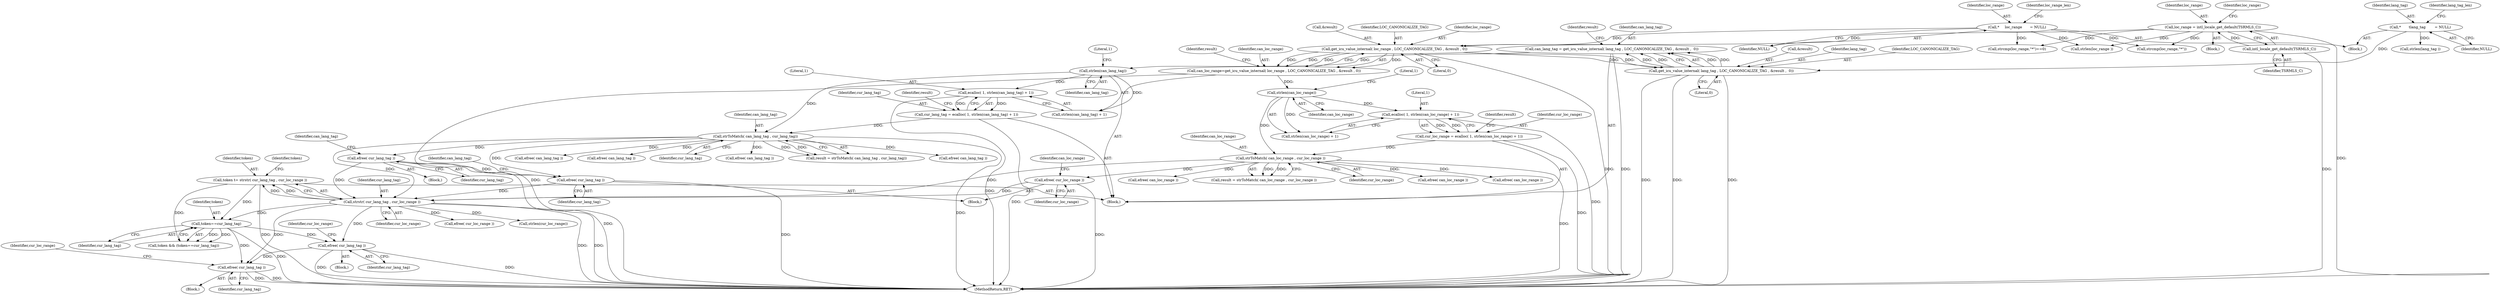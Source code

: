 digraph "0_php-src_97eff7eb57fc2320c267a949cffd622c38712484?w=1_10@API" {
"1000318" [label="(Call,efree( cur_lang_tag ))"];
"1000297" [label="(Call,efree( cur_lang_tag ))"];
"1000275" [label="(Call,token==cur_lang_tag)"];
"1000267" [label="(Call,token \t= strstr( cur_lang_tag , cur_loc_range ))"];
"1000269" [label="(Call,strstr( cur_lang_tag , cur_loc_range ))"];
"1000258" [label="(Call,efree( cur_lang_tag ))"];
"1000235" [label="(Call,efree( cur_lang_tag ))"];
"1000227" [label="(Call,strToMatch( can_lang_tag , cur_lang_tag))"];
"1000222" [label="(Call,strlen(can_lang_tag))"];
"1000203" [label="(Call,can_lang_tag = get_icu_value_internal( lang_tag , LOC_CANONICALIZE_TAG , &result ,  0))"];
"1000205" [label="(Call,get_icu_value_internal( lang_tag , LOC_CANONICALIZE_TAG , &result ,  0))"];
"1000116" [label="(Call,*       \tlang_tag        = NULL)"];
"1000191" [label="(Call,get_icu_value_internal( loc_range , LOC_CANONICALIZE_TAG , &result , 0))"];
"1000124" [label="(Call,*     loc_range       = NULL)"];
"1000174" [label="(Call,loc_range = intl_locale_get_default(TSRMLS_C))"];
"1000176" [label="(Call,intl_locale_get_default(TSRMLS_C))"];
"1000217" [label="(Call,cur_lang_tag = ecalloc( 1, strlen(can_lang_tag) + 1))"];
"1000219" [label="(Call,ecalloc( 1, strlen(can_lang_tag) + 1))"];
"1000250" [label="(Call,strToMatch( can_loc_range , cur_loc_range ))"];
"1000245" [label="(Call,strlen(can_loc_range))"];
"1000189" [label="(Call,can_loc_range=get_icu_value_internal( loc_range , LOC_CANONICALIZE_TAG , &result , 0))"];
"1000240" [label="(Call,cur_loc_range = ecalloc( 1, strlen(can_loc_range) + 1))"];
"1000242" [label="(Call,ecalloc( 1, strlen(can_loc_range) + 1))"];
"1000262" [label="(Call,efree( cur_loc_range ))"];
"1000192" [label="(Identifier,loc_range)"];
"1000174" [label="(Call,loc_range = intl_locale_get_default(TSRMLS_C))"];
"1000317" [label="(Block,)"];
"1000265" [label="(Identifier,can_loc_range)"];
"1000194" [label="(Call,&result)"];
"1000175" [label="(Identifier,loc_range)"];
"1000126" [label="(Identifier,NULL)"];
"1000257" [label="(Block,)"];
"1000277" [label="(Identifier,cur_lang_tag)"];
"1000307" [label="(Call,efree( can_lang_tag ))"];
"1000246" [label="(Identifier,can_loc_range)"];
"1000269" [label="(Call,strstr( cur_lang_tag , cur_loc_range ))"];
"1000213" [label="(Identifier,result)"];
"1000259" [label="(Identifier,cur_lang_tag)"];
"1000208" [label="(Call,&result)"];
"1000252" [label="(Identifier,cur_loc_range)"];
"1000247" [label="(Literal,1)"];
"1000263" [label="(Identifier,cur_loc_range)"];
"1000224" [label="(Literal,1)"];
"1000217" [label="(Call,cur_lang_tag = ecalloc( 1, strlen(can_lang_tag) + 1))"];
"1000117" [label="(Identifier,lang_tag)"];
"1000176" [label="(Call,intl_locale_get_default(TSRMLS_C))"];
"1000258" [label="(Call,efree( cur_lang_tag ))"];
"1000343" [label="(Call,strlen(lang_tag ))"];
"1000267" [label="(Call,token \t= strstr( cur_lang_tag , cur_loc_range ))"];
"1000220" [label="(Literal,1)"];
"1000196" [label="(Literal,0)"];
"1000249" [label="(Identifier,result)"];
"1000274" [label="(Identifier,token)"];
"1000296" [label="(Block,)"];
"1000271" [label="(Identifier,cur_loc_range)"];
"1000124" [label="(Call,*     loc_range       = NULL)"];
"1000243" [label="(Literal,1)"];
"1000199" [label="(Identifier,result)"];
"1000264" [label="(Call,efree( can_loc_range ))"];
"1000190" [label="(Identifier,can_loc_range)"];
"1000118" [label="(Identifier,NULL)"];
"1000240" [label="(Call,cur_loc_range = ecalloc( 1, strlen(can_loc_range) + 1))"];
"1000312" [label="(Call,efree( can_loc_range ))"];
"1000235" [label="(Call,efree( cur_lang_tag ))"];
"1000237" [label="(Call,efree( can_lang_tag ))"];
"1000223" [label="(Identifier,can_lang_tag)"];
"1000116" [label="(Call,*       \tlang_tag        = NULL)"];
"1000125" [label="(Identifier,loc_range)"];
"1000206" [label="(Identifier,lang_tag)"];
"1000229" [label="(Identifier,cur_lang_tag)"];
"1000276" [label="(Identifier,token)"];
"1000323" [label="(Call,efree( cur_loc_range ))"];
"1000273" [label="(Call,token && (token==cur_lang_tag))"];
"1000275" [label="(Call,token==cur_lang_tag)"];
"1000218" [label="(Identifier,cur_lang_tag)"];
"1000210" [label="(Literal,0)"];
"1000221" [label="(Call,strlen(can_lang_tag) + 1)"];
"1000431" [label="(MethodReturn,RET)"];
"1000205" [label="(Call,get_icu_value_internal( lang_tag , LOC_CANONICALIZE_TAG , &result ,  0))"];
"1000193" [label="(Identifier,LOC_CANONICALIZE_TAG)"];
"1000319" [label="(Identifier,cur_lang_tag)"];
"1000177" [label="(Identifier,TSRMLS_C)"];
"1000219" [label="(Call,ecalloc( 1, strlen(can_lang_tag) + 1))"];
"1000222" [label="(Call,strlen(can_lang_tag))"];
"1000318" [label="(Call,efree( cur_lang_tag ))"];
"1000191" [label="(Call,get_icu_value_internal( loc_range , LOC_CANONICALIZE_TAG , &result , 0))"];
"1000241" [label="(Identifier,cur_loc_range)"];
"1000250" [label="(Call,strToMatch( can_loc_range , cur_loc_range ))"];
"1000245" [label="(Call,strlen(can_loc_range))"];
"1000328" [label="(Call,efree( can_lang_tag ))"];
"1000297" [label="(Call,efree( cur_lang_tag ))"];
"1000270" [label="(Identifier,cur_lang_tag)"];
"1000236" [label="(Identifier,cur_lang_tag)"];
"1000225" [label="(Call,result = strToMatch( can_lang_tag , cur_lang_tag))"];
"1000298" [label="(Identifier,cur_lang_tag)"];
"1000227" [label="(Call,strToMatch( can_lang_tag , cur_lang_tag))"];
"1000333" [label="(Call,efree( can_loc_range ))"];
"1000262" [label="(Call,efree( cur_loc_range ))"];
"1000364" [label="(Call,strlen(loc_range ))"];
"1000234" [label="(Block,)"];
"1000238" [label="(Identifier,can_lang_tag)"];
"1000179" [label="(Call,strcmp(loc_range,\"*\")==0)"];
"1000226" [label="(Identifier,result)"];
"1000181" [label="(Identifier,loc_range)"];
"1000261" [label="(Identifier,can_lang_tag)"];
"1000188" [label="(Block,)"];
"1000251" [label="(Identifier,can_loc_range)"];
"1000283" [label="(Call,strlen(cur_loc_range))"];
"1000242" [label="(Call,ecalloc( 1, strlen(can_loc_range) + 1))"];
"1000121" [label="(Identifier,lang_tag_len)"];
"1000189" [label="(Call,can_loc_range=get_icu_value_internal( loc_range , LOC_CANONICALIZE_TAG , &result , 0))"];
"1000114" [label="(Block,)"];
"1000173" [label="(Block,)"];
"1000268" [label="(Identifier,token)"];
"1000244" [label="(Call,strlen(can_loc_range) + 1)"];
"1000300" [label="(Identifier,cur_loc_range)"];
"1000129" [label="(Identifier,loc_range_len)"];
"1000260" [label="(Call,efree( can_lang_tag ))"];
"1000180" [label="(Call,strcmp(loc_range,\"*\"))"];
"1000321" [label="(Identifier,cur_loc_range)"];
"1000248" [label="(Call,result = strToMatch( can_loc_range , cur_loc_range ))"];
"1000207" [label="(Identifier,LOC_CANONICALIZE_TAG)"];
"1000203" [label="(Call,can_lang_tag = get_icu_value_internal( lang_tag , LOC_CANONICALIZE_TAG , &result ,  0))"];
"1000204" [label="(Identifier,can_lang_tag)"];
"1000228" [label="(Identifier,can_lang_tag)"];
"1000318" -> "1000317"  [label="AST: "];
"1000318" -> "1000319"  [label="CFG: "];
"1000319" -> "1000318"  [label="AST: "];
"1000321" -> "1000318"  [label="CFG: "];
"1000318" -> "1000431"  [label="DDG: "];
"1000318" -> "1000431"  [label="DDG: "];
"1000297" -> "1000318"  [label="DDG: "];
"1000275" -> "1000318"  [label="DDG: "];
"1000269" -> "1000318"  [label="DDG: "];
"1000297" -> "1000296"  [label="AST: "];
"1000297" -> "1000298"  [label="CFG: "];
"1000298" -> "1000297"  [label="AST: "];
"1000300" -> "1000297"  [label="CFG: "];
"1000297" -> "1000431"  [label="DDG: "];
"1000297" -> "1000431"  [label="DDG: "];
"1000275" -> "1000297"  [label="DDG: "];
"1000269" -> "1000297"  [label="DDG: "];
"1000275" -> "1000273"  [label="AST: "];
"1000275" -> "1000277"  [label="CFG: "];
"1000276" -> "1000275"  [label="AST: "];
"1000277" -> "1000275"  [label="AST: "];
"1000273" -> "1000275"  [label="CFG: "];
"1000275" -> "1000431"  [label="DDG: "];
"1000275" -> "1000273"  [label="DDG: "];
"1000275" -> "1000273"  [label="DDG: "];
"1000267" -> "1000275"  [label="DDG: "];
"1000269" -> "1000275"  [label="DDG: "];
"1000267" -> "1000188"  [label="AST: "];
"1000267" -> "1000269"  [label="CFG: "];
"1000268" -> "1000267"  [label="AST: "];
"1000269" -> "1000267"  [label="AST: "];
"1000274" -> "1000267"  [label="CFG: "];
"1000267" -> "1000431"  [label="DDG: "];
"1000269" -> "1000267"  [label="DDG: "];
"1000269" -> "1000267"  [label="DDG: "];
"1000267" -> "1000273"  [label="DDG: "];
"1000269" -> "1000271"  [label="CFG: "];
"1000270" -> "1000269"  [label="AST: "];
"1000271" -> "1000269"  [label="AST: "];
"1000269" -> "1000431"  [label="DDG: "];
"1000269" -> "1000431"  [label="DDG: "];
"1000258" -> "1000269"  [label="DDG: "];
"1000235" -> "1000269"  [label="DDG: "];
"1000227" -> "1000269"  [label="DDG: "];
"1000250" -> "1000269"  [label="DDG: "];
"1000262" -> "1000269"  [label="DDG: "];
"1000269" -> "1000283"  [label="DDG: "];
"1000269" -> "1000323"  [label="DDG: "];
"1000258" -> "1000257"  [label="AST: "];
"1000258" -> "1000259"  [label="CFG: "];
"1000259" -> "1000258"  [label="AST: "];
"1000261" -> "1000258"  [label="CFG: "];
"1000258" -> "1000431"  [label="DDG: "];
"1000235" -> "1000258"  [label="DDG: "];
"1000227" -> "1000258"  [label="DDG: "];
"1000235" -> "1000234"  [label="AST: "];
"1000235" -> "1000236"  [label="CFG: "];
"1000236" -> "1000235"  [label="AST: "];
"1000238" -> "1000235"  [label="CFG: "];
"1000235" -> "1000431"  [label="DDG: "];
"1000227" -> "1000235"  [label="DDG: "];
"1000227" -> "1000225"  [label="AST: "];
"1000227" -> "1000229"  [label="CFG: "];
"1000228" -> "1000227"  [label="AST: "];
"1000229" -> "1000227"  [label="AST: "];
"1000225" -> "1000227"  [label="CFG: "];
"1000227" -> "1000431"  [label="DDG: "];
"1000227" -> "1000225"  [label="DDG: "];
"1000227" -> "1000225"  [label="DDG: "];
"1000222" -> "1000227"  [label="DDG: "];
"1000217" -> "1000227"  [label="DDG: "];
"1000227" -> "1000237"  [label="DDG: "];
"1000227" -> "1000260"  [label="DDG: "];
"1000227" -> "1000307"  [label="DDG: "];
"1000227" -> "1000328"  [label="DDG: "];
"1000222" -> "1000221"  [label="AST: "];
"1000222" -> "1000223"  [label="CFG: "];
"1000223" -> "1000222"  [label="AST: "];
"1000224" -> "1000222"  [label="CFG: "];
"1000222" -> "1000219"  [label="DDG: "];
"1000222" -> "1000221"  [label="DDG: "];
"1000203" -> "1000222"  [label="DDG: "];
"1000203" -> "1000188"  [label="AST: "];
"1000203" -> "1000205"  [label="CFG: "];
"1000204" -> "1000203"  [label="AST: "];
"1000205" -> "1000203"  [label="AST: "];
"1000213" -> "1000203"  [label="CFG: "];
"1000203" -> "1000431"  [label="DDG: "];
"1000205" -> "1000203"  [label="DDG: "];
"1000205" -> "1000203"  [label="DDG: "];
"1000205" -> "1000203"  [label="DDG: "];
"1000205" -> "1000203"  [label="DDG: "];
"1000205" -> "1000210"  [label="CFG: "];
"1000206" -> "1000205"  [label="AST: "];
"1000207" -> "1000205"  [label="AST: "];
"1000208" -> "1000205"  [label="AST: "];
"1000210" -> "1000205"  [label="AST: "];
"1000205" -> "1000431"  [label="DDG: "];
"1000205" -> "1000431"  [label="DDG: "];
"1000205" -> "1000431"  [label="DDG: "];
"1000116" -> "1000205"  [label="DDG: "];
"1000191" -> "1000205"  [label="DDG: "];
"1000191" -> "1000205"  [label="DDG: "];
"1000116" -> "1000114"  [label="AST: "];
"1000116" -> "1000118"  [label="CFG: "];
"1000117" -> "1000116"  [label="AST: "];
"1000118" -> "1000116"  [label="AST: "];
"1000121" -> "1000116"  [label="CFG: "];
"1000116" -> "1000343"  [label="DDG: "];
"1000191" -> "1000189"  [label="AST: "];
"1000191" -> "1000196"  [label="CFG: "];
"1000192" -> "1000191"  [label="AST: "];
"1000193" -> "1000191"  [label="AST: "];
"1000194" -> "1000191"  [label="AST: "];
"1000196" -> "1000191"  [label="AST: "];
"1000189" -> "1000191"  [label="CFG: "];
"1000191" -> "1000431"  [label="DDG: "];
"1000191" -> "1000189"  [label="DDG: "];
"1000191" -> "1000189"  [label="DDG: "];
"1000191" -> "1000189"  [label="DDG: "];
"1000191" -> "1000189"  [label="DDG: "];
"1000124" -> "1000191"  [label="DDG: "];
"1000174" -> "1000191"  [label="DDG: "];
"1000124" -> "1000114"  [label="AST: "];
"1000124" -> "1000126"  [label="CFG: "];
"1000125" -> "1000124"  [label="AST: "];
"1000126" -> "1000124"  [label="AST: "];
"1000129" -> "1000124"  [label="CFG: "];
"1000124" -> "1000179"  [label="DDG: "];
"1000124" -> "1000180"  [label="DDG: "];
"1000124" -> "1000364"  [label="DDG: "];
"1000174" -> "1000173"  [label="AST: "];
"1000174" -> "1000176"  [label="CFG: "];
"1000175" -> "1000174"  [label="AST: "];
"1000176" -> "1000174"  [label="AST: "];
"1000181" -> "1000174"  [label="CFG: "];
"1000174" -> "1000431"  [label="DDG: "];
"1000176" -> "1000174"  [label="DDG: "];
"1000174" -> "1000179"  [label="DDG: "];
"1000174" -> "1000180"  [label="DDG: "];
"1000174" -> "1000364"  [label="DDG: "];
"1000176" -> "1000177"  [label="CFG: "];
"1000177" -> "1000176"  [label="AST: "];
"1000176" -> "1000431"  [label="DDG: "];
"1000217" -> "1000188"  [label="AST: "];
"1000217" -> "1000219"  [label="CFG: "];
"1000218" -> "1000217"  [label="AST: "];
"1000219" -> "1000217"  [label="AST: "];
"1000226" -> "1000217"  [label="CFG: "];
"1000217" -> "1000431"  [label="DDG: "];
"1000219" -> "1000217"  [label="DDG: "];
"1000219" -> "1000217"  [label="DDG: "];
"1000219" -> "1000221"  [label="CFG: "];
"1000220" -> "1000219"  [label="AST: "];
"1000221" -> "1000219"  [label="AST: "];
"1000219" -> "1000431"  [label="DDG: "];
"1000250" -> "1000248"  [label="AST: "];
"1000250" -> "1000252"  [label="CFG: "];
"1000251" -> "1000250"  [label="AST: "];
"1000252" -> "1000250"  [label="AST: "];
"1000248" -> "1000250"  [label="CFG: "];
"1000250" -> "1000431"  [label="DDG: "];
"1000250" -> "1000248"  [label="DDG: "];
"1000250" -> "1000248"  [label="DDG: "];
"1000245" -> "1000250"  [label="DDG: "];
"1000240" -> "1000250"  [label="DDG: "];
"1000250" -> "1000262"  [label="DDG: "];
"1000250" -> "1000264"  [label="DDG: "];
"1000250" -> "1000312"  [label="DDG: "];
"1000250" -> "1000333"  [label="DDG: "];
"1000245" -> "1000244"  [label="AST: "];
"1000245" -> "1000246"  [label="CFG: "];
"1000246" -> "1000245"  [label="AST: "];
"1000247" -> "1000245"  [label="CFG: "];
"1000245" -> "1000242"  [label="DDG: "];
"1000245" -> "1000244"  [label="DDG: "];
"1000189" -> "1000245"  [label="DDG: "];
"1000189" -> "1000188"  [label="AST: "];
"1000190" -> "1000189"  [label="AST: "];
"1000199" -> "1000189"  [label="CFG: "];
"1000189" -> "1000431"  [label="DDG: "];
"1000240" -> "1000188"  [label="AST: "];
"1000240" -> "1000242"  [label="CFG: "];
"1000241" -> "1000240"  [label="AST: "];
"1000242" -> "1000240"  [label="AST: "];
"1000249" -> "1000240"  [label="CFG: "];
"1000240" -> "1000431"  [label="DDG: "];
"1000242" -> "1000240"  [label="DDG: "];
"1000242" -> "1000240"  [label="DDG: "];
"1000242" -> "1000244"  [label="CFG: "];
"1000243" -> "1000242"  [label="AST: "];
"1000244" -> "1000242"  [label="AST: "];
"1000242" -> "1000431"  [label="DDG: "];
"1000262" -> "1000257"  [label="AST: "];
"1000262" -> "1000263"  [label="CFG: "];
"1000263" -> "1000262"  [label="AST: "];
"1000265" -> "1000262"  [label="CFG: "];
"1000262" -> "1000431"  [label="DDG: "];
}
